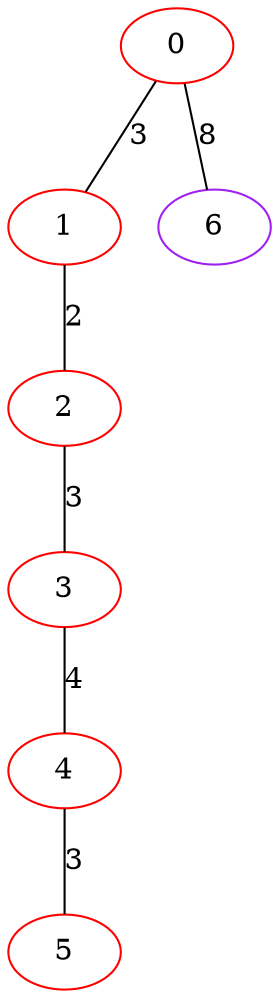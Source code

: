 graph "" {
0 [color=red, weight=1];
1 [color=red, weight=1];
2 [color=red, weight=1];
3 [color=red, weight=1];
4 [color=red, weight=1];
5 [color=red, weight=1];
6 [color=purple, weight=4];
0 -- 1  [key=0, label=3];
0 -- 6  [key=0, label=8];
1 -- 2  [key=0, label=2];
2 -- 3  [key=0, label=3];
3 -- 4  [key=0, label=4];
4 -- 5  [key=0, label=3];
}
